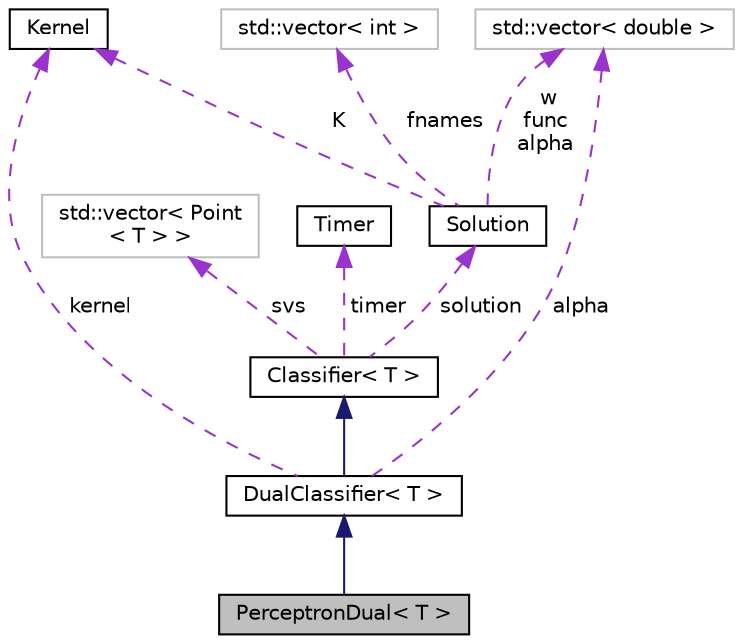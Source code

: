 digraph "PerceptronDual&lt; T &gt;"
{
  edge [fontname="Helvetica",fontsize="10",labelfontname="Helvetica",labelfontsize="10"];
  node [fontname="Helvetica",fontsize="10",shape=record];
  Node3 [label="PerceptronDual\< T \>",height=0.2,width=0.4,color="black", fillcolor="grey75", style="filled", fontcolor="black"];
  Node4 -> Node3 [dir="back",color="midnightblue",fontsize="10",style="solid",fontname="Helvetica"];
  Node4 [label="DualClassifier\< T \>",height=0.2,width=0.4,color="black", fillcolor="white", style="filled",URL="$class_dual_classifier.html"];
  Node5 -> Node4 [dir="back",color="midnightblue",fontsize="10",style="solid",fontname="Helvetica"];
  Node5 [label="Classifier\< T \>",height=0.2,width=0.4,color="black", fillcolor="white", style="filled",URL="$class_classifier.html"];
  Node6 -> Node5 [dir="back",color="darkorchid3",fontsize="10",style="dashed",label=" svs" ,fontname="Helvetica"];
  Node6 [label="std::vector\< Point\l\< T \> \>",height=0.2,width=0.4,color="grey75", fillcolor="white", style="filled"];
  Node7 -> Node5 [dir="back",color="darkorchid3",fontsize="10",style="dashed",label=" solution" ,fontname="Helvetica"];
  Node7 [label="Solution",height=0.2,width=0.4,color="black", fillcolor="white", style="filled",URL="$class_solution.html"];
  Node8 -> Node7 [dir="back",color="darkorchid3",fontsize="10",style="dashed",label=" fnames" ,fontname="Helvetica"];
  Node8 [label="std::vector\< int \>",height=0.2,width=0.4,color="grey75", fillcolor="white", style="filled"];
  Node9 -> Node7 [dir="back",color="darkorchid3",fontsize="10",style="dashed",label=" K" ,fontname="Helvetica"];
  Node9 [label="Kernel",height=0.2,width=0.4,color="black", fillcolor="white", style="filled",URL="$class_kernel.html",tooltip="Class for the kernel computations. "];
  Node10 -> Node7 [dir="back",color="darkorchid3",fontsize="10",style="dashed",label=" w\nfunc\nalpha" ,fontname="Helvetica"];
  Node10 [label="std::vector\< double \>",height=0.2,width=0.4,color="grey75", fillcolor="white", style="filled"];
  Node11 -> Node5 [dir="back",color="darkorchid3",fontsize="10",style="dashed",label=" timer" ,fontname="Helvetica"];
  Node11 [label="Timer",height=0.2,width=0.4,color="black", fillcolor="white", style="filled",URL="$class_timer.html",tooltip="Wrapper for the implementation of a simple timer. "];
  Node9 -> Node4 [dir="back",color="darkorchid3",fontsize="10",style="dashed",label=" kernel" ,fontname="Helvetica"];
  Node10 -> Node4 [dir="back",color="darkorchid3",fontsize="10",style="dashed",label=" alpha" ,fontname="Helvetica"];
}
